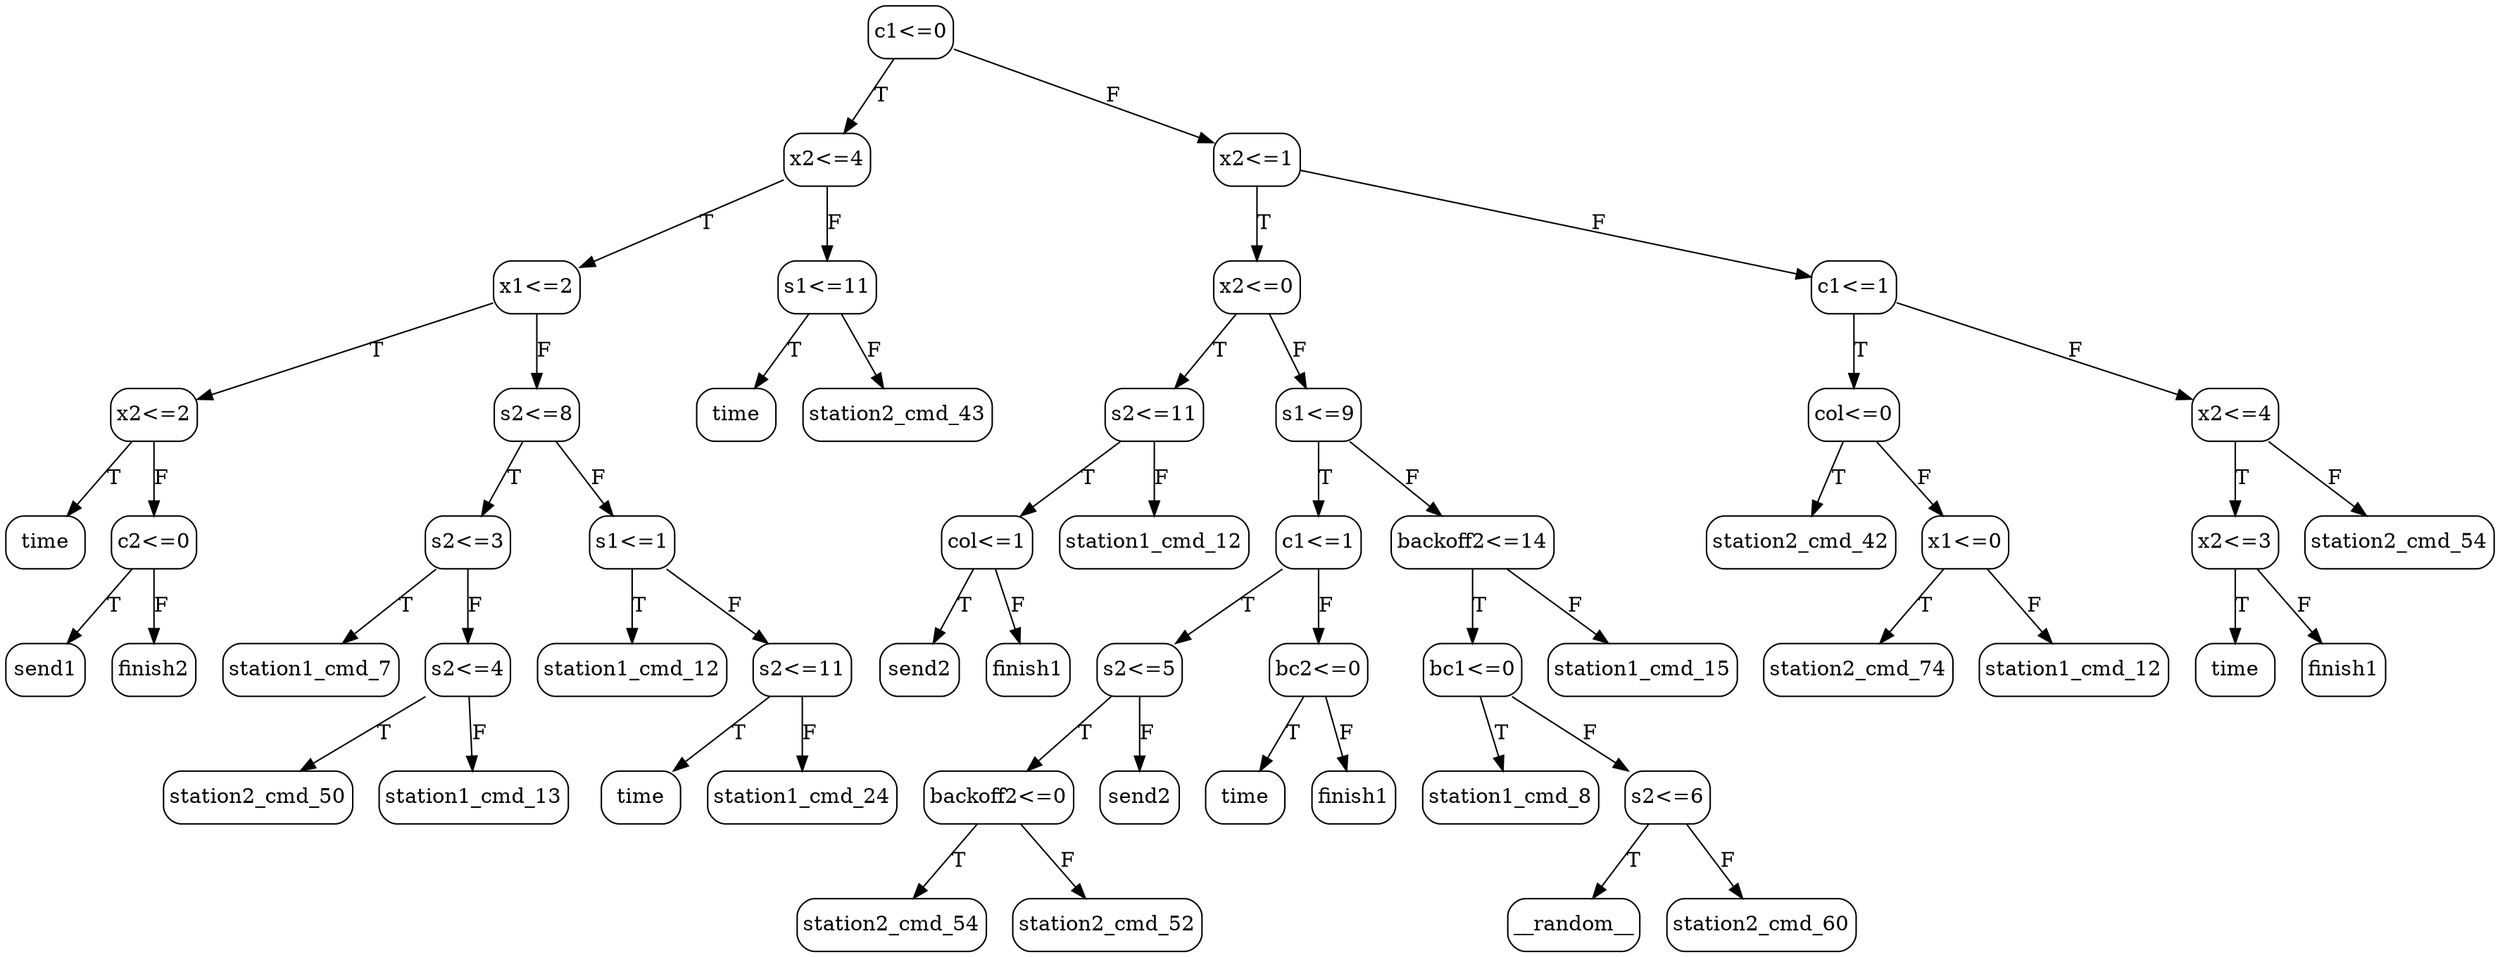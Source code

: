 // decision tree
digraph {
	7 [label=time margin="0.05,0.05" shape=box style=rounded]
	11 [label=send1 margin="0.05,0.05" shape=box style=rounded]
	12 [label=finish2 margin="0.05,0.05" shape=box style=rounded]
	10 [label="c2<=0" margin="0.05,0.05" shape=box style=rounded]
	10 -> 11 [label=T]
	10 -> 12 [label=F]
	5 [label="x2<=2" margin="0.05,0.05" shape=box style=rounded]
	5 -> 7 [label=T]
	5 -> 10 [label=F]
	22 [label=station1_cmd_7 margin="0.05,0.05" shape=box style=rounded]
	26 [label=station2_cmd_50 margin="0.05,0.05" shape=box style=rounded]
	27 [label=station1_cmd_13 margin="0.05,0.05" shape=box style=rounded]
	25 [label="s2<=4" margin="0.05,0.05" shape=box style=rounded]
	25 -> 26 [label=T]
	25 -> 27 [label=F]
	21 [label="s2<=3" margin="0.05,0.05" shape=box style=rounded]
	21 -> 22 [label=T]
	21 -> 25 [label=F]
	29 [label=station1_cmd_12 margin="0.05,0.05" shape=box style=rounded]
	33 [label=time margin="0.05,0.05" shape=box style=rounded]
	34 [label=station1_cmd_24 margin="0.05,0.05" shape=box style=rounded]
	32 [label="s2<=11" margin="0.05,0.05" shape=box style=rounded]
	32 -> 33 [label=T]
	32 -> 34 [label=F]
	28 [label="s1<=1" margin="0.05,0.05" shape=box style=rounded]
	28 -> 29 [label=T]
	28 -> 32 [label=F]
	20 [label="s2<=8" margin="0.05,0.05" shape=box style=rounded]
	20 -> 21 [label=T]
	20 -> 28 [label=F]
	2 [label="x1<=2" margin="0.05,0.05" shape=box style=rounded]
	2 -> 5 [label=T]
	2 -> 20 [label=F]
	130 [label=time margin="0.05,0.05" shape=box style=rounded]
	193 [label=station2_cmd_43 margin="0.05,0.05" shape=box style=rounded]
	129 [label="s1<=11" margin="0.05,0.05" shape=box style=rounded]
	129 -> 130 [label=T]
	129 -> 193 [label=F]
	1 [label="x2<=4" margin="0.05,0.05" shape=box style=rounded]
	1 -> 2 [label=T]
	1 -> 129 [label=F]
	262 [label=send2 margin="0.05,0.05" shape=box style=rounded]
	265 [label=finish1 margin="0.05,0.05" shape=box style=rounded]
	260 [label="col<=1" margin="0.05,0.05" shape=box style=rounded]
	260 -> 262 [label=T]
	260 -> 265 [label=F]
	275 [label=station1_cmd_12 margin="0.05,0.05" shape=box style=rounded]
	258 [label="s2<=11" margin="0.05,0.05" shape=box style=rounded]
	258 -> 260 [label=T]
	258 -> 275 [label=F]
	326 [label=station2_cmd_54 margin="0.05,0.05" shape=box style=rounded]
	327 [label=station2_cmd_52 margin="0.05,0.05" shape=box style=rounded]
	325 [label="backoff2<=0" margin="0.05,0.05" shape=box style=rounded]
	325 -> 326 [label=T]
	325 -> 327 [label=F]
	328 [label=send2 margin="0.05,0.05" shape=box style=rounded]
	323 [label="s2<=5" margin="0.05,0.05" shape=box style=rounded]
	323 -> 325 [label=T]
	323 -> 328 [label=F]
	339 [label=time margin="0.05,0.05" shape=box style=rounded]
	346 [label=finish1 margin="0.05,0.05" shape=box style=rounded]
	338 [label="bc2<=0" margin="0.05,0.05" shape=box style=rounded]
	338 -> 339 [label=T]
	338 -> 346 [label=F]
	322 [label="c1<=1" margin="0.05,0.05" shape=box style=rounded]
	322 -> 323 [label=T]
	322 -> 338 [label=F]
	356 [label=station1_cmd_8 margin="0.05,0.05" shape=box style=rounded]
	360 [label=__random__ margin="0.05,0.05" shape=box style=rounded]
	361 [label=station2_cmd_60 margin="0.05,0.05" shape=box style=rounded]
	359 [label="s2<=6" margin="0.05,0.05" shape=box style=rounded]
	359 -> 360 [label=T]
	359 -> 361 [label=F]
	354 [label="bc1<=0" margin="0.05,0.05" shape=box style=rounded]
	354 -> 356 [label=T]
	354 -> 359 [label=F]
	369 [label=station1_cmd_15 margin="0.05,0.05" shape=box style=rounded]
	353 [label="backoff2<=14" margin="0.05,0.05" shape=box style=rounded]
	353 -> 354 [label=T]
	353 -> 369 [label=F]
	321 [label="s1<=9" margin="0.05,0.05" shape=box style=rounded]
	321 -> 322 [label=T]
	321 -> 353 [label=F]
	257 [label="x2<=0" margin="0.05,0.05" shape=box style=rounded]
	257 -> 258 [label=T]
	257 -> 321 [label=F]
	386 [label=station2_cmd_42 margin="0.05,0.05" shape=box style=rounded]
	420 [label=station2_cmd_74 margin="0.05,0.05" shape=box style=rounded]
	423 [label=station1_cmd_12 margin="0.05,0.05" shape=box style=rounded]
	417 [label="x1<=0" margin="0.05,0.05" shape=box style=rounded]
	417 -> 420 [label=T]
	417 -> 423 [label=F]
	385 [label="col<=0" margin="0.05,0.05" shape=box style=rounded]
	385 -> 386 [label=T]
	385 -> 417 [label=F]
	460 [label=time margin="0.05,0.05" shape=box style=rounded]
	461 [label=finish1 margin="0.05,0.05" shape=box style=rounded]
	449 [label="x2<=3" margin="0.05,0.05" shape=box style=rounded]
	449 -> 460 [label=T]
	449 -> 461 [label=F]
	480 [label=station2_cmd_54 margin="0.05,0.05" shape=box style=rounded]
	448 [label="x2<=4" margin="0.05,0.05" shape=box style=rounded]
	448 -> 449 [label=T]
	448 -> 480 [label=F]
	384 [label="c1<=1" margin="0.05,0.05" shape=box style=rounded]
	384 -> 385 [label=T]
	384 -> 448 [label=F]
	256 [label="x2<=1" margin="0.05,0.05" shape=box style=rounded]
	256 -> 257 [label=T]
	256 -> 384 [label=F]
	0 [label="c1<=0" margin="0.05,0.05" shape=box style=rounded]
	0 -> 1 [label=T]
	0 -> 256 [label=F]
}
